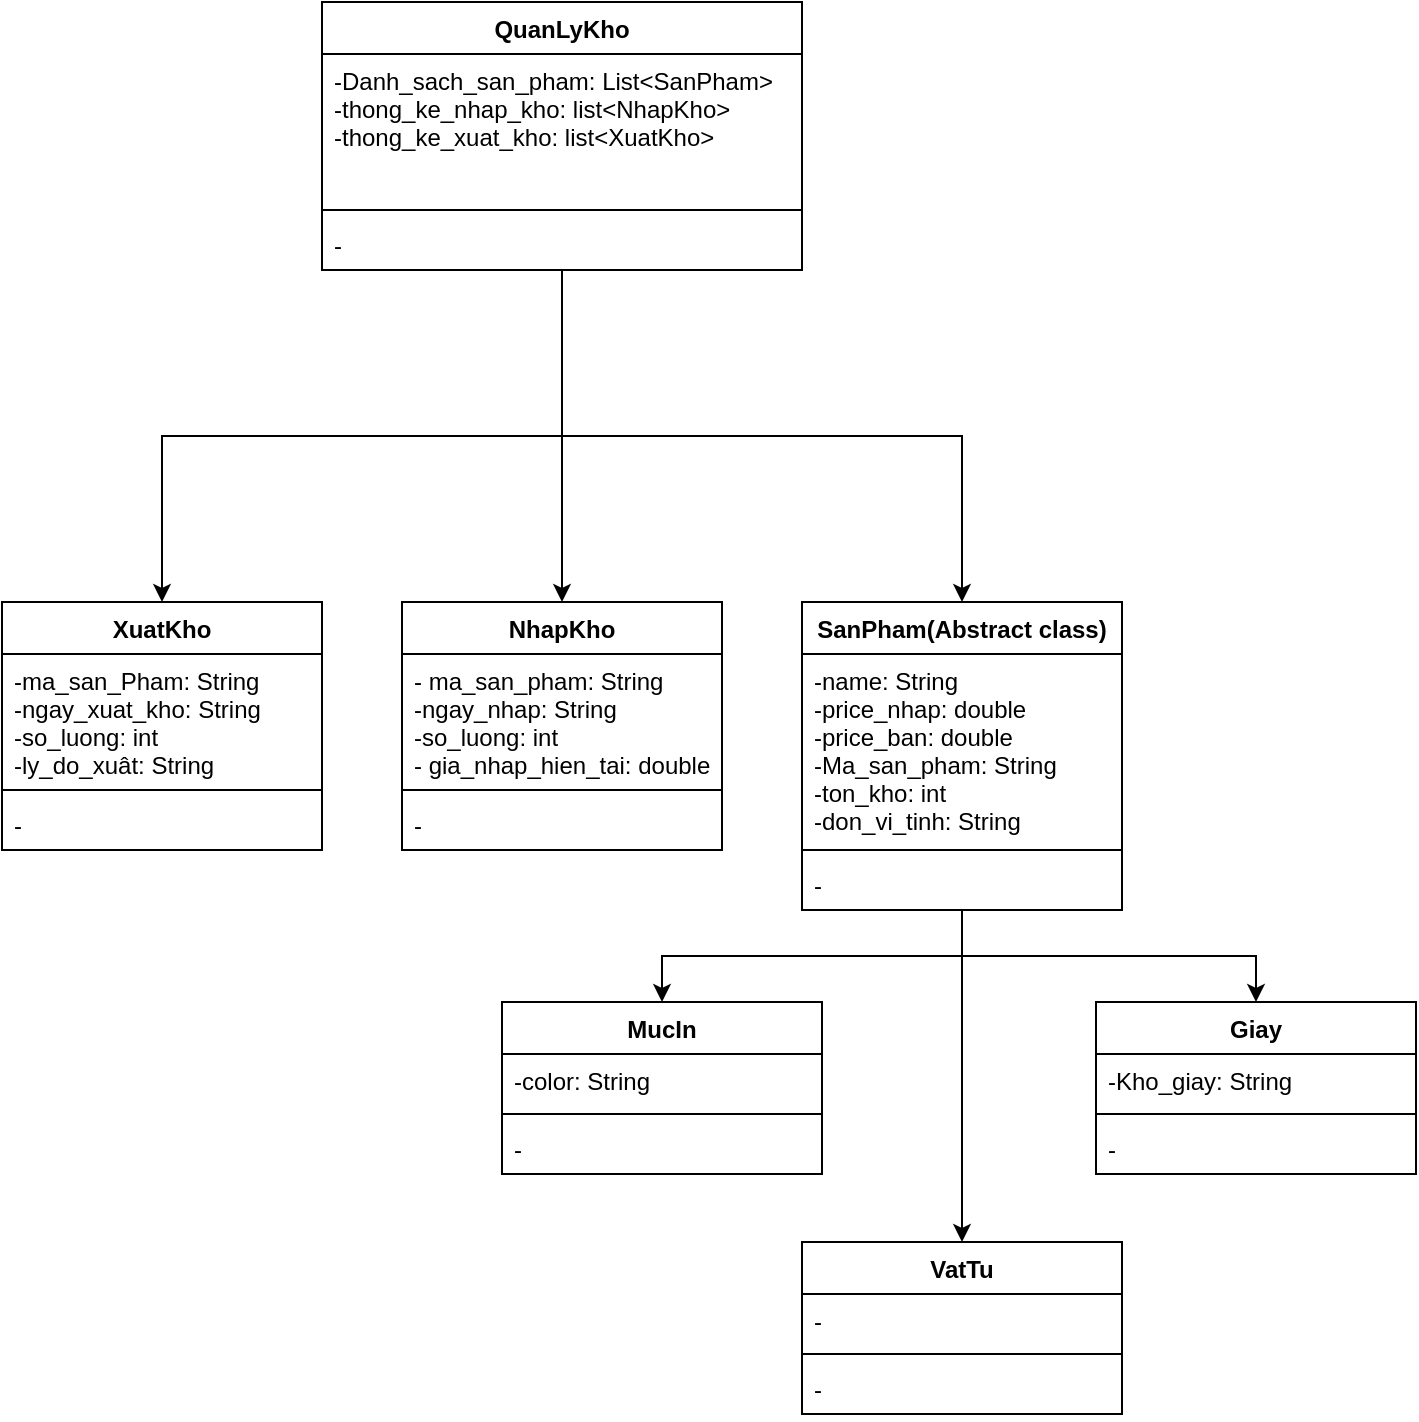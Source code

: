 <mxfile version="17.1.3" type="github" pages="2"><diagram id="XCNDatEiGmngNvNyRU0W" name="Page-1"><mxGraphModel dx="1210" dy="536" grid="1" gridSize="10" guides="1" tooltips="1" connect="1" arrows="1" fold="1" page="1" pageScale="1" pageWidth="827" pageHeight="1169" math="0" shadow="0"><root><mxCell id="0"/><mxCell id="1" parent="0"/><mxCell id="OSzTV_5Elj4bGI6UQibW-18" style="edgeStyle=orthogonalEdgeStyle;rounded=0;orthogonalLoop=1;jettySize=auto;html=1;entryX=0.5;entryY=0;entryDx=0;entryDy=0;" parent="1" source="Kmypr6ayu9Z4Elp5NsiF-1" target="OSzTV_5Elj4bGI6UQibW-5" edge="1"><mxGeometry relative="1" as="geometry"/></mxCell><mxCell id="OSzTV_5Elj4bGI6UQibW-20" style="edgeStyle=orthogonalEdgeStyle;rounded=0;orthogonalLoop=1;jettySize=auto;html=1;entryX=0.5;entryY=0;entryDx=0;entryDy=0;" parent="1" source="Kmypr6ayu9Z4Elp5NsiF-1" target="OSzTV_5Elj4bGI6UQibW-9" edge="1"><mxGeometry relative="1" as="geometry"/></mxCell><mxCell id="OSzTV_5Elj4bGI6UQibW-21" style="edgeStyle=orthogonalEdgeStyle;rounded=0;orthogonalLoop=1;jettySize=auto;html=1;entryX=0.5;entryY=0;entryDx=0;entryDy=0;" parent="1" source="Kmypr6ayu9Z4Elp5NsiF-1" target="OSzTV_5Elj4bGI6UQibW-1" edge="1"><mxGeometry relative="1" as="geometry"/></mxCell><mxCell id="Kmypr6ayu9Z4Elp5NsiF-1" value="SanPham(Abstract class)" style="swimlane;fontStyle=1;align=center;verticalAlign=top;childLayout=stackLayout;horizontal=1;startSize=26;horizontalStack=0;resizeParent=1;resizeParentMax=0;resizeLast=0;collapsible=1;marginBottom=0;" parent="1" vertex="1"><mxGeometry x="520" y="320" width="160" height="154" as="geometry"/></mxCell><mxCell id="Kmypr6ayu9Z4Elp5NsiF-2" value="-name: String&#10;-price_nhap: double&#10;-price_ban: double&#10;-Ma_san_pham: String&#10;-ton_kho: int&#10;-don_vi_tinh: String&#10;" style="text;strokeColor=none;fillColor=none;align=left;verticalAlign=top;spacingLeft=4;spacingRight=4;overflow=hidden;rotatable=0;points=[[0,0.5],[1,0.5]];portConstraint=eastwest;" parent="Kmypr6ayu9Z4Elp5NsiF-1" vertex="1"><mxGeometry y="26" width="160" height="94" as="geometry"/></mxCell><mxCell id="Kmypr6ayu9Z4Elp5NsiF-3" value="" style="line;strokeWidth=1;fillColor=none;align=left;verticalAlign=middle;spacingTop=-1;spacingLeft=3;spacingRight=3;rotatable=0;labelPosition=right;points=[];portConstraint=eastwest;" parent="Kmypr6ayu9Z4Elp5NsiF-1" vertex="1"><mxGeometry y="120" width="160" height="8" as="geometry"/></mxCell><mxCell id="Kmypr6ayu9Z4Elp5NsiF-4" value="-" style="text;strokeColor=none;fillColor=none;align=left;verticalAlign=top;spacingLeft=4;spacingRight=4;overflow=hidden;rotatable=0;points=[[0,0.5],[1,0.5]];portConstraint=eastwest;" parent="Kmypr6ayu9Z4Elp5NsiF-1" vertex="1"><mxGeometry y="128" width="160" height="26" as="geometry"/></mxCell><mxCell id="Kmypr6ayu9Z4Elp5NsiF-5" value="NhapKho" style="swimlane;fontStyle=1;align=center;verticalAlign=top;childLayout=stackLayout;horizontal=1;startSize=26;horizontalStack=0;resizeParent=1;resizeParentMax=0;resizeLast=0;collapsible=1;marginBottom=0;" parent="1" vertex="1"><mxGeometry x="320" y="320" width="160" height="124" as="geometry"/></mxCell><mxCell id="Kmypr6ayu9Z4Elp5NsiF-6" value="- ma_san_pham: String&#10;-ngay_nhap: String&#10;-so_luong: int&#10;- gia_nhap_hien_tai: double" style="text;strokeColor=none;fillColor=none;align=left;verticalAlign=top;spacingLeft=4;spacingRight=4;overflow=hidden;rotatable=0;points=[[0,0.5],[1,0.5]];portConstraint=eastwest;" parent="Kmypr6ayu9Z4Elp5NsiF-5" vertex="1"><mxGeometry y="26" width="160" height="64" as="geometry"/></mxCell><mxCell id="Kmypr6ayu9Z4Elp5NsiF-7" value="" style="line;strokeWidth=1;fillColor=none;align=left;verticalAlign=middle;spacingTop=-1;spacingLeft=3;spacingRight=3;rotatable=0;labelPosition=right;points=[];portConstraint=eastwest;" parent="Kmypr6ayu9Z4Elp5NsiF-5" vertex="1"><mxGeometry y="90" width="160" height="8" as="geometry"/></mxCell><mxCell id="Kmypr6ayu9Z4Elp5NsiF-8" value="-" style="text;strokeColor=none;fillColor=none;align=left;verticalAlign=top;spacingLeft=4;spacingRight=4;overflow=hidden;rotatable=0;points=[[0,0.5],[1,0.5]];portConstraint=eastwest;" parent="Kmypr6ayu9Z4Elp5NsiF-5" vertex="1"><mxGeometry y="98" width="160" height="26" as="geometry"/></mxCell><mxCell id="Kmypr6ayu9Z4Elp5NsiF-9" value="XuatKho" style="swimlane;fontStyle=1;align=center;verticalAlign=top;childLayout=stackLayout;horizontal=1;startSize=26;horizontalStack=0;resizeParent=1;resizeParentMax=0;resizeLast=0;collapsible=1;marginBottom=0;" parent="1" vertex="1"><mxGeometry x="120" y="320" width="160" height="124" as="geometry"/></mxCell><mxCell id="Kmypr6ayu9Z4Elp5NsiF-10" value="-ma_san_Pham: String&#10;-ngay_xuat_kho: String&#10;-so_luong: int&#10;-ly_do_xuât: String" style="text;strokeColor=none;fillColor=none;align=left;verticalAlign=top;spacingLeft=4;spacingRight=4;overflow=hidden;rotatable=0;points=[[0,0.5],[1,0.5]];portConstraint=eastwest;" parent="Kmypr6ayu9Z4Elp5NsiF-9" vertex="1"><mxGeometry y="26" width="160" height="64" as="geometry"/></mxCell><mxCell id="Kmypr6ayu9Z4Elp5NsiF-11" value="" style="line;strokeWidth=1;fillColor=none;align=left;verticalAlign=middle;spacingTop=-1;spacingLeft=3;spacingRight=3;rotatable=0;labelPosition=right;points=[];portConstraint=eastwest;" parent="Kmypr6ayu9Z4Elp5NsiF-9" vertex="1"><mxGeometry y="90" width="160" height="8" as="geometry"/></mxCell><mxCell id="Kmypr6ayu9Z4Elp5NsiF-12" value="-" style="text;strokeColor=none;fillColor=none;align=left;verticalAlign=top;spacingLeft=4;spacingRight=4;overflow=hidden;rotatable=0;points=[[0,0.5],[1,0.5]];portConstraint=eastwest;" parent="Kmypr6ayu9Z4Elp5NsiF-9" vertex="1"><mxGeometry y="98" width="160" height="26" as="geometry"/></mxCell><mxCell id="Kmypr6ayu9Z4Elp5NsiF-17" style="edgeStyle=orthogonalEdgeStyle;rounded=0;orthogonalLoop=1;jettySize=auto;html=1;entryX=0.5;entryY=0;entryDx=0;entryDy=0;" parent="1" source="Kmypr6ayu9Z4Elp5NsiF-13" target="Kmypr6ayu9Z4Elp5NsiF-1" edge="1"><mxGeometry relative="1" as="geometry"/></mxCell><mxCell id="Kmypr6ayu9Z4Elp5NsiF-18" style="edgeStyle=orthogonalEdgeStyle;rounded=0;orthogonalLoop=1;jettySize=auto;html=1;entryX=0.5;entryY=0;entryDx=0;entryDy=0;" parent="1" source="Kmypr6ayu9Z4Elp5NsiF-13" target="Kmypr6ayu9Z4Elp5NsiF-5" edge="1"><mxGeometry relative="1" as="geometry"/></mxCell><mxCell id="Kmypr6ayu9Z4Elp5NsiF-19" style="edgeStyle=orthogonalEdgeStyle;rounded=0;orthogonalLoop=1;jettySize=auto;html=1;" parent="1" source="Kmypr6ayu9Z4Elp5NsiF-13" target="Kmypr6ayu9Z4Elp5NsiF-9" edge="1"><mxGeometry relative="1" as="geometry"/></mxCell><mxCell id="Kmypr6ayu9Z4Elp5NsiF-13" value="QuanLyKho" style="swimlane;fontStyle=1;align=center;verticalAlign=top;childLayout=stackLayout;horizontal=1;startSize=26;horizontalStack=0;resizeParent=1;resizeParentMax=0;resizeLast=0;collapsible=1;marginBottom=0;" parent="1" vertex="1"><mxGeometry x="280" y="20" width="240" height="134" as="geometry"/></mxCell><mxCell id="Kmypr6ayu9Z4Elp5NsiF-14" value="-Danh_sach_san_pham: List&lt;SanPham&gt;&#10;-thong_ke_nhap_kho: list&lt;NhapKho&gt;&#10;-thong_ke_xuat_kho: list&lt;XuatKho&gt;" style="text;strokeColor=none;fillColor=none;align=left;verticalAlign=top;spacingLeft=4;spacingRight=4;overflow=hidden;rotatable=0;points=[[0,0.5],[1,0.5]];portConstraint=eastwest;" parent="Kmypr6ayu9Z4Elp5NsiF-13" vertex="1"><mxGeometry y="26" width="240" height="74" as="geometry"/></mxCell><mxCell id="Kmypr6ayu9Z4Elp5NsiF-15" value="" style="line;strokeWidth=1;fillColor=none;align=left;verticalAlign=middle;spacingTop=-1;spacingLeft=3;spacingRight=3;rotatable=0;labelPosition=right;points=[];portConstraint=eastwest;" parent="Kmypr6ayu9Z4Elp5NsiF-13" vertex="1"><mxGeometry y="100" width="240" height="8" as="geometry"/></mxCell><mxCell id="Kmypr6ayu9Z4Elp5NsiF-16" value="-" style="text;strokeColor=none;fillColor=none;align=left;verticalAlign=top;spacingLeft=4;spacingRight=4;overflow=hidden;rotatable=0;points=[[0,0.5],[1,0.5]];portConstraint=eastwest;" parent="Kmypr6ayu9Z4Elp5NsiF-13" vertex="1"><mxGeometry y="108" width="240" height="26" as="geometry"/></mxCell><mxCell id="OSzTV_5Elj4bGI6UQibW-1" value="MucIn" style="swimlane;fontStyle=1;align=center;verticalAlign=top;childLayout=stackLayout;horizontal=1;startSize=26;horizontalStack=0;resizeParent=1;resizeParentMax=0;resizeLast=0;collapsible=1;marginBottom=0;" parent="1" vertex="1"><mxGeometry x="370" y="520" width="160" height="86" as="geometry"/></mxCell><mxCell id="OSzTV_5Elj4bGI6UQibW-2" value="-color: String" style="text;strokeColor=none;fillColor=none;align=left;verticalAlign=top;spacingLeft=4;spacingRight=4;overflow=hidden;rotatable=0;points=[[0,0.5],[1,0.5]];portConstraint=eastwest;" parent="OSzTV_5Elj4bGI6UQibW-1" vertex="1"><mxGeometry y="26" width="160" height="26" as="geometry"/></mxCell><mxCell id="OSzTV_5Elj4bGI6UQibW-3" value="" style="line;strokeWidth=1;fillColor=none;align=left;verticalAlign=middle;spacingTop=-1;spacingLeft=3;spacingRight=3;rotatable=0;labelPosition=right;points=[];portConstraint=eastwest;" parent="OSzTV_5Elj4bGI6UQibW-1" vertex="1"><mxGeometry y="52" width="160" height="8" as="geometry"/></mxCell><mxCell id="OSzTV_5Elj4bGI6UQibW-4" value="-" style="text;strokeColor=none;fillColor=none;align=left;verticalAlign=top;spacingLeft=4;spacingRight=4;overflow=hidden;rotatable=0;points=[[0,0.5],[1,0.5]];portConstraint=eastwest;" parent="OSzTV_5Elj4bGI6UQibW-1" vertex="1"><mxGeometry y="60" width="160" height="26" as="geometry"/></mxCell><mxCell id="OSzTV_5Elj4bGI6UQibW-5" value="Giay" style="swimlane;fontStyle=1;align=center;verticalAlign=top;childLayout=stackLayout;horizontal=1;startSize=26;horizontalStack=0;resizeParent=1;resizeParentMax=0;resizeLast=0;collapsible=1;marginBottom=0;" parent="1" vertex="1"><mxGeometry x="667" y="520" width="160" height="86" as="geometry"/></mxCell><mxCell id="OSzTV_5Elj4bGI6UQibW-6" value="-Kho_giay: String" style="text;strokeColor=none;fillColor=none;align=left;verticalAlign=top;spacingLeft=4;spacingRight=4;overflow=hidden;rotatable=0;points=[[0,0.5],[1,0.5]];portConstraint=eastwest;" parent="OSzTV_5Elj4bGI6UQibW-5" vertex="1"><mxGeometry y="26" width="160" height="26" as="geometry"/></mxCell><mxCell id="OSzTV_5Elj4bGI6UQibW-7" value="" style="line;strokeWidth=1;fillColor=none;align=left;verticalAlign=middle;spacingTop=-1;spacingLeft=3;spacingRight=3;rotatable=0;labelPosition=right;points=[];portConstraint=eastwest;" parent="OSzTV_5Elj4bGI6UQibW-5" vertex="1"><mxGeometry y="52" width="160" height="8" as="geometry"/></mxCell><mxCell id="OSzTV_5Elj4bGI6UQibW-8" value="-" style="text;strokeColor=none;fillColor=none;align=left;verticalAlign=top;spacingLeft=4;spacingRight=4;overflow=hidden;rotatable=0;points=[[0,0.5],[1,0.5]];portConstraint=eastwest;" parent="OSzTV_5Elj4bGI6UQibW-5" vertex="1"><mxGeometry y="60" width="160" height="26" as="geometry"/></mxCell><mxCell id="OSzTV_5Elj4bGI6UQibW-9" value="VatTu" style="swimlane;fontStyle=1;align=center;verticalAlign=top;childLayout=stackLayout;horizontal=1;startSize=26;horizontalStack=0;resizeParent=1;resizeParentMax=0;resizeLast=0;collapsible=1;marginBottom=0;" parent="1" vertex="1"><mxGeometry x="520" y="640" width="160" height="86" as="geometry"/></mxCell><mxCell id="OSzTV_5Elj4bGI6UQibW-10" value="-" style="text;strokeColor=none;fillColor=none;align=left;verticalAlign=top;spacingLeft=4;spacingRight=4;overflow=hidden;rotatable=0;points=[[0,0.5],[1,0.5]];portConstraint=eastwest;" parent="OSzTV_5Elj4bGI6UQibW-9" vertex="1"><mxGeometry y="26" width="160" height="26" as="geometry"/></mxCell><mxCell id="OSzTV_5Elj4bGI6UQibW-11" value="" style="line;strokeWidth=1;fillColor=none;align=left;verticalAlign=middle;spacingTop=-1;spacingLeft=3;spacingRight=3;rotatable=0;labelPosition=right;points=[];portConstraint=eastwest;" parent="OSzTV_5Elj4bGI6UQibW-9" vertex="1"><mxGeometry y="52" width="160" height="8" as="geometry"/></mxCell><mxCell id="OSzTV_5Elj4bGI6UQibW-12" value="-" style="text;strokeColor=none;fillColor=none;align=left;verticalAlign=top;spacingLeft=4;spacingRight=4;overflow=hidden;rotatable=0;points=[[0,0.5],[1,0.5]];portConstraint=eastwest;" parent="OSzTV_5Elj4bGI6UQibW-9" vertex="1"><mxGeometry y="60" width="160" height="26" as="geometry"/></mxCell></root></mxGraphModel></diagram><diagram id="Pb8yvPSZMHgg6WQsttw8" name="Page-2"><mxGraphModel dx="1210" dy="607" grid="1" gridSize="10" guides="1" tooltips="1" connect="1" arrows="1" fold="1" page="1" pageScale="1" pageWidth="827" pageHeight="1169" math="0" shadow="0"><root><mxCell id="teKKUY9FVGUPNqZR1S4I-0"/><mxCell id="teKKUY9FVGUPNqZR1S4I-1" parent="teKKUY9FVGUPNqZR1S4I-0"/><mxCell id="sDA2xvETk5A0Nc45Vg_x-34" style="edgeStyle=orthogonalEdgeStyle;rounded=0;orthogonalLoop=1;jettySize=auto;html=1;entryX=0.5;entryY=0;entryDx=0;entryDy=0;" parent="teKKUY9FVGUPNqZR1S4I-1" source="R36LueGdZBSmN8w3r8f1-0" target="sDA2xvETk5A0Nc45Vg_x-6" edge="1"><mxGeometry relative="1" as="geometry"/></mxCell><mxCell id="R36LueGdZBSmN8w3r8f1-0" value="KhachHangMuaMay" style="swimlane;fontStyle=1;align=center;verticalAlign=top;childLayout=stackLayout;horizontal=1;startSize=26;horizontalStack=0;resizeParent=1;resizeParentMax=0;resizeLast=0;collapsible=1;marginBottom=0;" parent="teKKUY9FVGUPNqZR1S4I-1" vertex="1"><mxGeometry x="270" y="290" width="200" height="124" as="geometry"/></mxCell><mxCell id="R36LueGdZBSmN8w3r8f1-1" value="&#10;-dia_chi_gui_hang: String&#10;-thongTinbaoHanh: BaoHanh&#10;&#10;" style="text;strokeColor=none;fillColor=none;align=left;verticalAlign=top;spacingLeft=4;spacingRight=4;overflow=hidden;rotatable=0;points=[[0,0.5],[1,0.5]];portConstraint=eastwest;" parent="R36LueGdZBSmN8w3r8f1-0" vertex="1"><mxGeometry y="26" width="200" height="64" as="geometry"/></mxCell><mxCell id="R36LueGdZBSmN8w3r8f1-2" value="" style="line;strokeWidth=1;fillColor=none;align=left;verticalAlign=middle;spacingTop=-1;spacingLeft=3;spacingRight=3;rotatable=0;labelPosition=right;points=[];portConstraint=eastwest;" parent="R36LueGdZBSmN8w3r8f1-0" vertex="1"><mxGeometry y="90" width="200" height="8" as="geometry"/></mxCell><mxCell id="R36LueGdZBSmN8w3r8f1-3" value="-" style="text;strokeColor=none;fillColor=none;align=left;verticalAlign=top;spacingLeft=4;spacingRight=4;overflow=hidden;rotatable=0;points=[[0,0.5],[1,0.5]];portConstraint=eastwest;" parent="R36LueGdZBSmN8w3r8f1-0" vertex="1"><mxGeometry y="98" width="200" height="26" as="geometry"/></mxCell><mxCell id="PioXPJUYBifHeMJjZ707-0" value="SanPham" style="swimlane;fontStyle=1;align=center;verticalAlign=top;childLayout=stackLayout;horizontal=1;startSize=26;horizontalStack=0;resizeParent=1;resizeParentMax=0;resizeLast=0;collapsible=1;marginBottom=0;" parent="teKKUY9FVGUPNqZR1S4I-1" vertex="1"><mxGeometry x="510" y="166" width="160" height="154" as="geometry"/></mxCell><mxCell id="PioXPJUYBifHeMJjZ707-1" value="-Ma_san_pham: String&#10;-name_san-pham: String&#10;-don_vi_tinh: String&#10;-so_luong: int&#10;-price: double&#10;-ngay_thang: String" style="text;strokeColor=none;fillColor=none;align=left;verticalAlign=top;spacingLeft=4;spacingRight=4;overflow=hidden;rotatable=0;points=[[0,0.5],[1,0.5]];portConstraint=eastwest;" parent="PioXPJUYBifHeMJjZ707-0" vertex="1"><mxGeometry y="26" width="160" height="94" as="geometry"/></mxCell><mxCell id="PioXPJUYBifHeMJjZ707-2" value="" style="line;strokeWidth=1;fillColor=none;align=left;verticalAlign=middle;spacingTop=-1;spacingLeft=3;spacingRight=3;rotatable=0;labelPosition=right;points=[];portConstraint=eastwest;" parent="PioXPJUYBifHeMJjZ707-0" vertex="1"><mxGeometry y="120" width="160" height="8" as="geometry"/></mxCell><mxCell id="PioXPJUYBifHeMJjZ707-3" value="-" style="text;strokeColor=none;fillColor=none;align=left;verticalAlign=top;spacingLeft=4;spacingRight=4;overflow=hidden;rotatable=0;points=[[0,0.5],[1,0.5]];portConstraint=eastwest;" parent="PioXPJUYBifHeMJjZ707-0" vertex="1"><mxGeometry y="128" width="160" height="26" as="geometry"/></mxCell><mxCell id="sDA2xvETk5A0Nc45Vg_x-0" value="SuaChua" style="swimlane;fontStyle=1;align=center;verticalAlign=top;childLayout=stackLayout;horizontal=1;startSize=26;horizontalStack=0;resizeParent=1;resizeParentMax=0;resizeLast=0;collapsible=1;marginBottom=0;" parent="teKKUY9FVGUPNqZR1S4I-1" vertex="1"><mxGeometry x="510" y="17" width="160" height="134" as="geometry"/></mxCell><mxCell id="sDA2xvETk5A0Nc45Vg_x-1" value="-ngay_thang: String&#10;-noi_dung: String&#10;-thanh_toán: double" style="text;strokeColor=none;fillColor=none;align=left;verticalAlign=top;spacingLeft=4;spacingRight=4;overflow=hidden;rotatable=0;points=[[0,0.5],[1,0.5]];portConstraint=eastwest;" parent="sDA2xvETk5A0Nc45Vg_x-0" vertex="1"><mxGeometry y="26" width="160" height="74" as="geometry"/></mxCell><mxCell id="sDA2xvETk5A0Nc45Vg_x-2" value="" style="line;strokeWidth=1;fillColor=none;align=left;verticalAlign=middle;spacingTop=-1;spacingLeft=3;spacingRight=3;rotatable=0;labelPosition=right;points=[];portConstraint=eastwest;" parent="sDA2xvETk5A0Nc45Vg_x-0" vertex="1"><mxGeometry y="100" width="160" height="8" as="geometry"/></mxCell><mxCell id="sDA2xvETk5A0Nc45Vg_x-3" value="-" style="text;strokeColor=none;fillColor=none;align=left;verticalAlign=top;spacingLeft=4;spacingRight=4;overflow=hidden;rotatable=0;points=[[0,0.5],[1,0.5]];portConstraint=eastwest;" parent="sDA2xvETk5A0Nc45Vg_x-0" vertex="1"><mxGeometry y="108" width="160" height="26" as="geometry"/></mxCell><mxCell id="sDA2xvETk5A0Nc45Vg_x-6" value="BaoHanh" style="swimlane;fontStyle=1;align=center;verticalAlign=top;childLayout=stackLayout;horizontal=1;startSize=26;horizontalStack=0;resizeParent=1;resizeParentMax=0;resizeLast=0;collapsible=1;marginBottom=0;" parent="teKKUY9FVGUPNqZR1S4I-1" vertex="1"><mxGeometry x="300" y="480" width="190" height="114" as="geometry"/></mxCell><mxCell id="sDA2xvETk5A0Nc45Vg_x-7" value="-danhSachThietBi: list&lt;ThietBi&gt;&#10;-trang_thai_bao_hanh: String&#10;" style="text;strokeColor=none;fillColor=none;align=left;verticalAlign=top;spacingLeft=4;spacingRight=4;overflow=hidden;rotatable=0;points=[[0,0.5],[1,0.5]];portConstraint=eastwest;" parent="sDA2xvETk5A0Nc45Vg_x-6" vertex="1"><mxGeometry y="26" width="190" height="54" as="geometry"/></mxCell><mxCell id="sDA2xvETk5A0Nc45Vg_x-8" value="" style="line;strokeWidth=1;fillColor=none;align=left;verticalAlign=middle;spacingTop=-1;spacingLeft=3;spacingRight=3;rotatable=0;labelPosition=right;points=[];portConstraint=eastwest;" parent="sDA2xvETk5A0Nc45Vg_x-6" vertex="1"><mxGeometry y="80" width="190" height="8" as="geometry"/></mxCell><mxCell id="sDA2xvETk5A0Nc45Vg_x-9" value="-" style="text;strokeColor=none;fillColor=none;align=left;verticalAlign=top;spacingLeft=4;spacingRight=4;overflow=hidden;rotatable=0;points=[[0,0.5],[1,0.5]];portConstraint=eastwest;" parent="sDA2xvETk5A0Nc45Vg_x-6" vertex="1"><mxGeometry y="88" width="190" height="26" as="geometry"/></mxCell><mxCell id="sDA2xvETk5A0Nc45Vg_x-10" value="ThietBi" style="swimlane;fontStyle=1;align=center;verticalAlign=top;childLayout=stackLayout;horizontal=1;startSize=26;horizontalStack=0;resizeParent=1;resizeParentMax=0;resizeLast=0;collapsible=1;marginBottom=0;" parent="teKKUY9FVGUPNqZR1S4I-1" vertex="1"><mxGeometry x="550" y="480" width="190" height="134" as="geometry"/></mxCell><mxCell id="sDA2xvETk5A0Nc45Vg_x-11" value="-Name: String&#10;-model: String&#10;-ngay_mua: String&#10;-bao_hanh: boolean" style="text;strokeColor=none;fillColor=none;align=left;verticalAlign=top;spacingLeft=4;spacingRight=4;overflow=hidden;rotatable=0;points=[[0,0.5],[1,0.5]];portConstraint=eastwest;" parent="sDA2xvETk5A0Nc45Vg_x-10" vertex="1"><mxGeometry y="26" width="190" height="74" as="geometry"/></mxCell><mxCell id="sDA2xvETk5A0Nc45Vg_x-12" value="" style="line;strokeWidth=1;fillColor=none;align=left;verticalAlign=middle;spacingTop=-1;spacingLeft=3;spacingRight=3;rotatable=0;labelPosition=right;points=[];portConstraint=eastwest;" parent="sDA2xvETk5A0Nc45Vg_x-10" vertex="1"><mxGeometry y="100" width="190" height="8" as="geometry"/></mxCell><mxCell id="sDA2xvETk5A0Nc45Vg_x-13" value="-" style="text;strokeColor=none;fillColor=none;align=left;verticalAlign=top;spacingLeft=4;spacingRight=4;overflow=hidden;rotatable=0;points=[[0,0.5],[1,0.5]];portConstraint=eastwest;" parent="sDA2xvETk5A0Nc45Vg_x-10" vertex="1"><mxGeometry y="108" width="190" height="26" as="geometry"/></mxCell><mxCell id="sDA2xvETk5A0Nc45Vg_x-33" style="edgeStyle=orthogonalEdgeStyle;rounded=0;orthogonalLoop=1;jettySize=auto;html=1;entryX=0.5;entryY=0;entryDx=0;entryDy=0;" parent="teKKUY9FVGUPNqZR1S4I-1" source="sDA2xvETk5A0Nc45Vg_x-14" target="sDA2xvETk5A0Nc45Vg_x-22" edge="1"><mxGeometry relative="1" as="geometry"/></mxCell><mxCell id="sDA2xvETk5A0Nc45Vg_x-14" value="MayThue" style="swimlane;fontStyle=1;align=center;verticalAlign=top;childLayout=stackLayout;horizontal=1;startSize=26;horizontalStack=0;resizeParent=1;resizeParentMax=0;resizeLast=0;collapsible=1;marginBottom=0;" parent="teKKUY9FVGUPNqZR1S4I-1" vertex="1"><mxGeometry x="40" y="290" width="210" height="114" as="geometry"/></mxCell><mxCell id="sDA2xvETk5A0Nc45Vg_x-15" value="-ngay_thue: String&#10;-danh_sach_may_thue:list&lt;DSMay&gt;&#10; " style="text;strokeColor=none;fillColor=none;align=left;verticalAlign=top;spacingLeft=4;spacingRight=4;overflow=hidden;rotatable=0;points=[[0,0.5],[1,0.5]];portConstraint=eastwest;" parent="sDA2xvETk5A0Nc45Vg_x-14" vertex="1"><mxGeometry y="26" width="210" height="54" as="geometry"/></mxCell><mxCell id="sDA2xvETk5A0Nc45Vg_x-16" value="" style="line;strokeWidth=1;fillColor=none;align=left;verticalAlign=middle;spacingTop=-1;spacingLeft=3;spacingRight=3;rotatable=0;labelPosition=right;points=[];portConstraint=eastwest;" parent="sDA2xvETk5A0Nc45Vg_x-14" vertex="1"><mxGeometry y="80" width="210" height="8" as="geometry"/></mxCell><mxCell id="sDA2xvETk5A0Nc45Vg_x-17" value="-" style="text;strokeColor=none;fillColor=none;align=left;verticalAlign=top;spacingLeft=4;spacingRight=4;overflow=hidden;rotatable=0;points=[[0,0.5],[1,0.5]];portConstraint=eastwest;" parent="sDA2xvETk5A0Nc45Vg_x-14" vertex="1"><mxGeometry y="88" width="210" height="26" as="geometry"/></mxCell><mxCell id="sDA2xvETk5A0Nc45Vg_x-26" style="edgeStyle=orthogonalEdgeStyle;rounded=0;orthogonalLoop=1;jettySize=auto;html=1;entryX=0.568;entryY=-0.011;entryDx=0;entryDy=0;entryPerimeter=0;endArrow=block;endFill=0;endSize=18;" parent="teKKUY9FVGUPNqZR1S4I-1" source="sDA2xvETk5A0Nc45Vg_x-18" target="sDA2xvETk5A0Nc45Vg_x-14" edge="1"><mxGeometry relative="1" as="geometry"/></mxCell><mxCell id="sDA2xvETk5A0Nc45Vg_x-27" style="edgeStyle=orthogonalEdgeStyle;rounded=0;orthogonalLoop=1;jettySize=auto;html=1;entryX=0.5;entryY=0;entryDx=0;entryDy=0;endArrow=block;endFill=0;endSize=19;" parent="teKKUY9FVGUPNqZR1S4I-1" source="sDA2xvETk5A0Nc45Vg_x-18" target="R36LueGdZBSmN8w3r8f1-0" edge="1"><mxGeometry relative="1" as="geometry"/></mxCell><mxCell id="sDA2xvETk5A0Nc45Vg_x-31" style="edgeStyle=orthogonalEdgeStyle;rounded=0;orthogonalLoop=1;jettySize=auto;html=1;entryX=-0.026;entryY=0.336;entryDx=0;entryDy=0;entryPerimeter=0;" parent="teKKUY9FVGUPNqZR1S4I-1" source="sDA2xvETk5A0Nc45Vg_x-18" target="PioXPJUYBifHeMJjZ707-1" edge="1"><mxGeometry relative="1" as="geometry"/></mxCell><mxCell id="sDA2xvETk5A0Nc45Vg_x-32" style="edgeStyle=orthogonalEdgeStyle;rounded=0;orthogonalLoop=1;jettySize=auto;html=1;" parent="teKKUY9FVGUPNqZR1S4I-1" source="sDA2xvETk5A0Nc45Vg_x-18" edge="1"><mxGeometry relative="1" as="geometry"><mxPoint x="510" y="84" as="targetPoint"/></mxGeometry></mxCell><mxCell id="sDA2xvETk5A0Nc45Vg_x-18" value="AKhachHang" style="swimlane;fontStyle=1;align=center;verticalAlign=top;childLayout=stackLayout;horizontal=1;startSize=26;horizontalStack=0;resizeParent=1;resizeParentMax=0;resizeLast=0;collapsible=1;marginBottom=0;" parent="teKKUY9FVGUPNqZR1S4I-1" vertex="1"><mxGeometry x="140" y="2" width="200" height="164" as="geometry"/></mxCell><mxCell id="sDA2xvETk5A0Nc45Vg_x-19" value="-name: String&#10;-name_doanhNghiep: String&#10;-address: String&#10;-phone: String&#10;-san_pham_mua: list&lt;SanPham&gt;&#10;-lich_su_sua_chửa: list&lt;SuaChua&gt;" style="text;strokeColor=none;fillColor=none;align=left;verticalAlign=top;spacingLeft=4;spacingRight=4;overflow=hidden;rotatable=0;points=[[0,0.5],[1,0.5]];portConstraint=eastwest;" parent="sDA2xvETk5A0Nc45Vg_x-18" vertex="1"><mxGeometry y="26" width="200" height="104" as="geometry"/></mxCell><mxCell id="sDA2xvETk5A0Nc45Vg_x-20" value="" style="line;strokeWidth=1;fillColor=none;align=left;verticalAlign=middle;spacingTop=-1;spacingLeft=3;spacingRight=3;rotatable=0;labelPosition=right;points=[];portConstraint=eastwest;" parent="sDA2xvETk5A0Nc45Vg_x-18" vertex="1"><mxGeometry y="130" width="200" height="8" as="geometry"/></mxCell><mxCell id="sDA2xvETk5A0Nc45Vg_x-21" value="-" style="text;strokeColor=none;fillColor=none;align=left;verticalAlign=top;spacingLeft=4;spacingRight=4;overflow=hidden;rotatable=0;points=[[0,0.5],[1,0.5]];portConstraint=eastwest;" parent="sDA2xvETk5A0Nc45Vg_x-18" vertex="1"><mxGeometry y="138" width="200" height="26" as="geometry"/></mxCell><mxCell id="sDA2xvETk5A0Nc45Vg_x-22" value="DSMay" style="swimlane;fontStyle=1;align=center;verticalAlign=top;childLayout=stackLayout;horizontal=1;startSize=26;horizontalStack=0;resizeParent=1;resizeParentMax=0;resizeLast=0;collapsible=1;marginBottom=0;" parent="teKKUY9FVGUPNqZR1S4I-1" vertex="1"><mxGeometry x="65" y="480" width="160" height="124" as="geometry"/></mxCell><mxCell id="sDA2xvETk5A0Nc45Vg_x-23" value="-thuong_hieu: String&#10;-model: String&#10;-counter: int&#10;-gia_cho_thue: double" style="text;strokeColor=none;fillColor=none;align=left;verticalAlign=top;spacingLeft=4;spacingRight=4;overflow=hidden;rotatable=0;points=[[0,0.5],[1,0.5]];portConstraint=eastwest;" parent="sDA2xvETk5A0Nc45Vg_x-22" vertex="1"><mxGeometry y="26" width="160" height="64" as="geometry"/></mxCell><mxCell id="sDA2xvETk5A0Nc45Vg_x-24" value="" style="line;strokeWidth=1;fillColor=none;align=left;verticalAlign=middle;spacingTop=-1;spacingLeft=3;spacingRight=3;rotatable=0;labelPosition=right;points=[];portConstraint=eastwest;" parent="sDA2xvETk5A0Nc45Vg_x-22" vertex="1"><mxGeometry y="90" width="160" height="8" as="geometry"/></mxCell><mxCell id="sDA2xvETk5A0Nc45Vg_x-25" value="-" style="text;strokeColor=none;fillColor=none;align=left;verticalAlign=top;spacingLeft=4;spacingRight=4;overflow=hidden;rotatable=0;points=[[0,0.5],[1,0.5]];portConstraint=eastwest;" parent="sDA2xvETk5A0Nc45Vg_x-22" vertex="1"><mxGeometry y="98" width="160" height="26" as="geometry"/></mxCell><mxCell id="sDA2xvETk5A0Nc45Vg_x-36" style="edgeStyle=orthogonalEdgeStyle;rounded=0;orthogonalLoop=1;jettySize=auto;html=1;entryX=0.002;entryY=0.398;entryDx=0;entryDy=0;entryPerimeter=0;" parent="teKKUY9FVGUPNqZR1S4I-1" source="sDA2xvETk5A0Nc45Vg_x-7" target="sDA2xvETk5A0Nc45Vg_x-11" edge="1"><mxGeometry relative="1" as="geometry"/></mxCell></root></mxGraphModel></diagram></mxfile>
